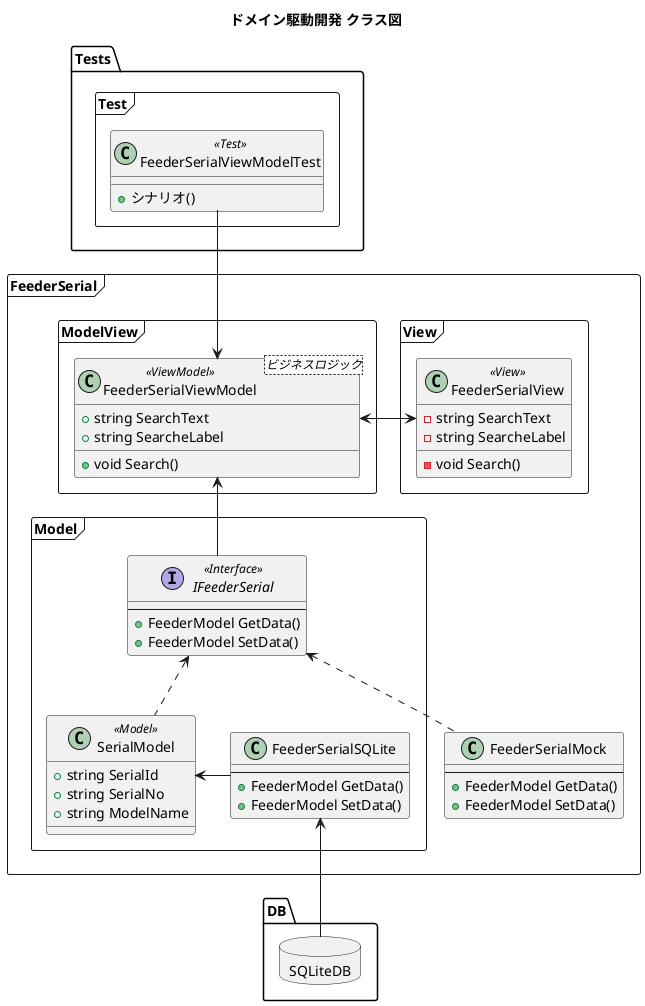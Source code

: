 @startuml

'##############################################
' 2020/05/11 吉冨 新規作成
'##############################################

title ドメイン駆動開発 クラス図

' --------------------------------------------
' Domain
' --------------------------------------------

' Exceptions
package FeederSerial <<Frame>> {

   package View <<Frame>> {
      'View(Form)
      class FeederSerialView <<View>>{
         - string SearchText
         - string SearcheLabel
         - void Search()
      }
   }

   package ModelView <<Frame>> {
      ' ViewModel
      class FeederSerialViewModel <ビジネスロジック> <<ViewModel>> {
         + string SearchText
         + string SearcheLabel
         + void Search()
      }
   }

   package Model <<Frame>> {
      ' Model
      class SerialModel <<Model>>{
         + string SerialId
         + string SerialNo
         + string ModelName
      }

      ' インターフェイス
      interface IFeederSerial <<Interface>>{
         --
         + FeederModel GetData()
         + FeederModel SetData()
      }

      ' SQL
      class FeederSerialSQLite {
         --
         + FeederModel GetData()
         + FeederModel SetData()
      }
   }

   ' Mock
   class FeederSerialMock {
      --
      + FeederModel GetData()
      + FeederModel SetData()
   }
}

' --------------------------------------------
' Tests
' --------------------------------------------
package Tests.Test <<Frame>>{

   class FeederSerialViewModelTest <<Test>>{
      + シナリオ()
   }
}

' --------------------------------------------
' データベース
' --------------------------------------------
package DB{
   database SQLiteDB{
   }
}

'----------------------------------------------
'リレーション
'----------------------------------------------
FeederSerialView <-> FeederSerialViewModel
FeederSerialViewModelTest --> FeederSerialViewModel
FeederSerialViewModel <-- IFeederSerial
'SerialModel <-- IFeederSerial


IFeederSerial <.. SerialModel

IFeederSerial <.. FeederSerialMock
SerialModel <- FeederSerialSQLite
FeederSerialSQLite <-- SQLiteDB

@enduml